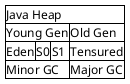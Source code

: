 @startsalt

{#

Java Heap | * | * | *
Young Gen | *  | *  | Old Gen
Eden | S0 | S1 | Tensured
Minor GC | * | * | Major GC

}
@endsalt